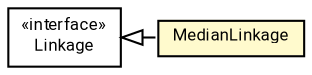 #!/usr/local/bin/dot
#
# Class diagram 
# Generated by UMLGraph version R5_7_2-60-g0e99a6 (http://www.spinellis.gr/umlgraph/)
#

digraph G {
	graph [fontnames="svg"]
	edge [fontname="Roboto",fontsize=7,labelfontname="Roboto",labelfontsize=7,color="black"];
	node [fontname="Roboto",fontcolor="black",fontsize=8,shape=plaintext,margin=0,width=0,height=0];
	nodesep=0.15;
	ranksep=0.25;
	rankdir=LR;
	// de.lmu.ifi.dbs.elki.algorithm.clustering.hierarchical.linkage.MedianLinkage
	c6867780 [label=<<table title="de.lmu.ifi.dbs.elki.algorithm.clustering.hierarchical.linkage.MedianLinkage" border="0" cellborder="1" cellspacing="0" cellpadding="2" bgcolor="lemonChiffon" href="MedianLinkage.html" target="_parent">
		<tr><td><table border="0" cellspacing="0" cellpadding="1">
		<tr><td align="center" balign="center"> <font face="Roboto">MedianLinkage</font> </td></tr>
		</table></td></tr>
		</table>>, URL="MedianLinkage.html"];
	// de.lmu.ifi.dbs.elki.algorithm.clustering.hierarchical.linkage.Linkage
	c6867796 [label=<<table title="de.lmu.ifi.dbs.elki.algorithm.clustering.hierarchical.linkage.Linkage" border="0" cellborder="1" cellspacing="0" cellpadding="2" href="Linkage.html" target="_parent">
		<tr><td><table border="0" cellspacing="0" cellpadding="1">
		<tr><td align="center" balign="center"> &#171;interface&#187; </td></tr>
		<tr><td align="center" balign="center"> <font face="Roboto">Linkage</font> </td></tr>
		</table></td></tr>
		</table>>, URL="Linkage.html"];
	// de.lmu.ifi.dbs.elki.algorithm.clustering.hierarchical.linkage.MedianLinkage implements de.lmu.ifi.dbs.elki.algorithm.clustering.hierarchical.linkage.Linkage
	c6867796 -> c6867780 [arrowtail=empty,style=dashed,dir=back,weight=9];
}

